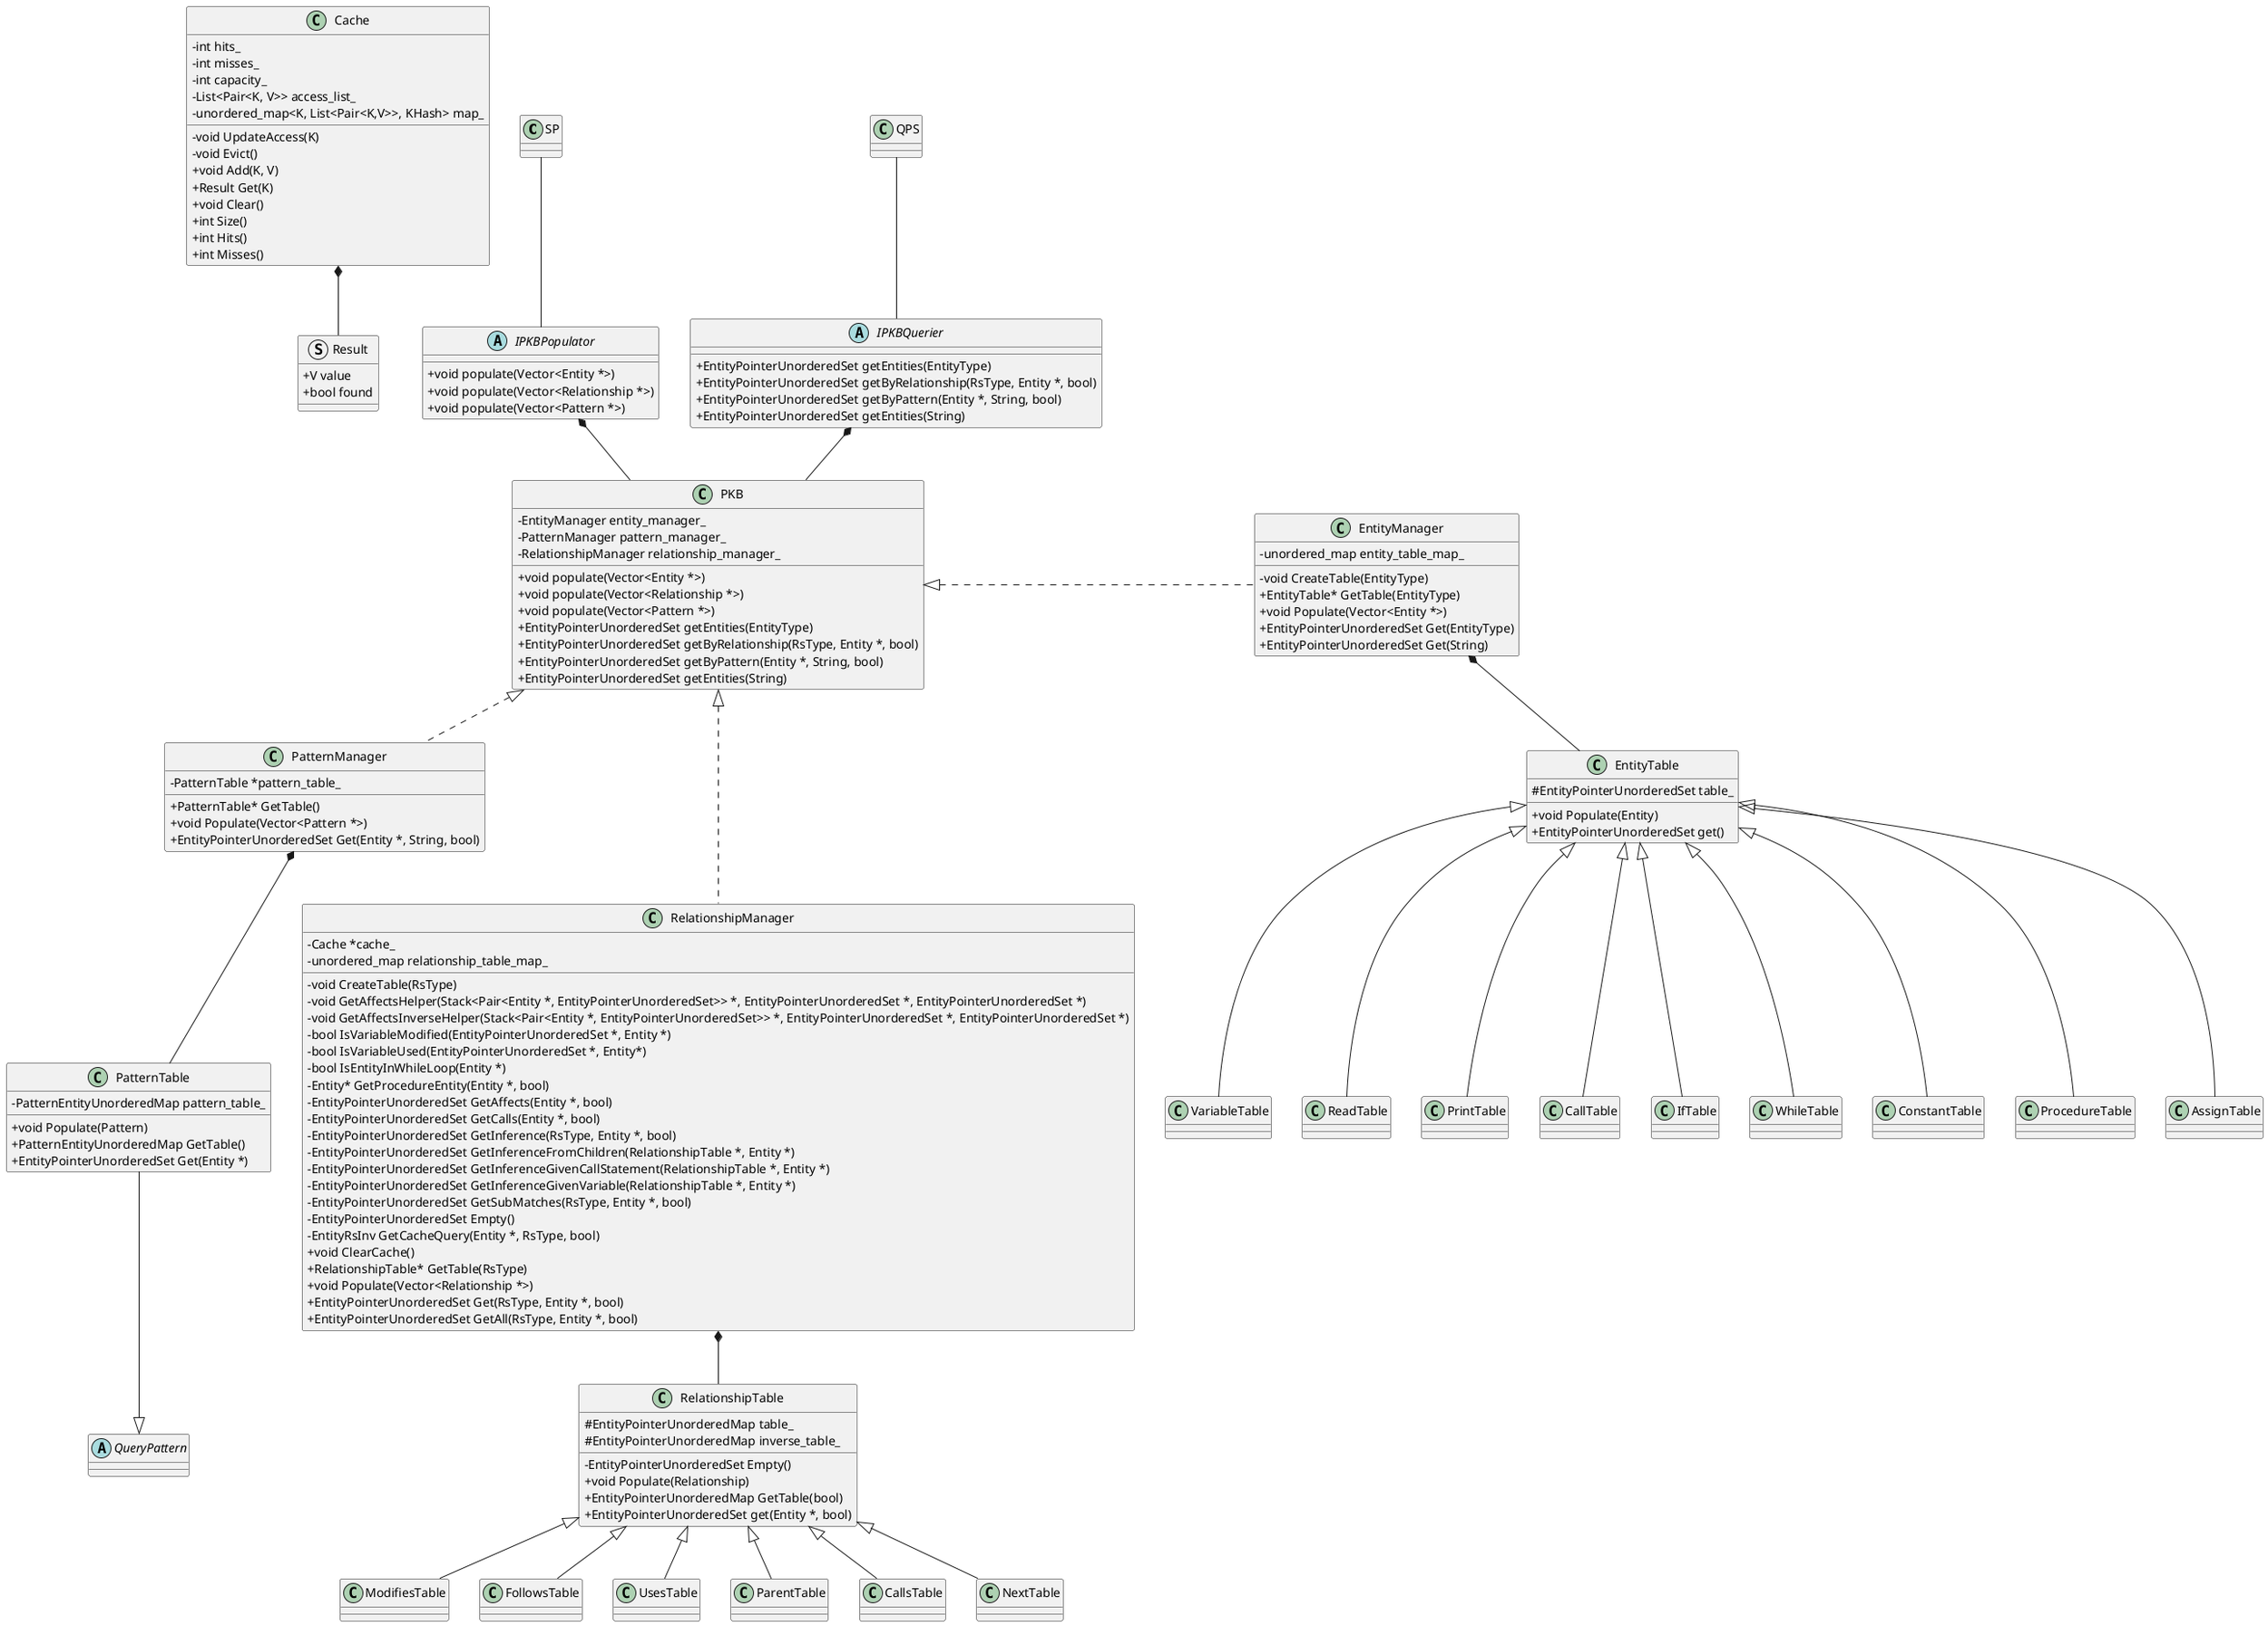 @startuml
skinparam classAttributeIconSize 0

class SP
class QPS
class PKB

abstract class IPKBPopulator {
	+void populate(Vector<Entity *>)
    +void populate(Vector<Relationship *>)
    +void populate(Vector<Pattern *>)
}

abstract class IPKBQuerier {
	+EntityPointerUnorderedSet getEntities(EntityType)
	+EntityPointerUnorderedSet getByRelationship(RsType, Entity *, bool)
	+EntityPointerUnorderedSet getByPattern(Entity *, String, bool)
	+EntityPointerUnorderedSet getEntities(String)
}

class PKB {
    -EntityManager entity_manager_
    -PatternManager pattern_manager_
    -RelationshipManager relationship_manager_
	+void populate(Vector<Entity *>)
    +void populate(Vector<Relationship *>)
    +void populate(Vector<Pattern *>)
	+EntityPointerUnorderedSet getEntities(EntityType)
	+EntityPointerUnorderedSet getByRelationship(RsType, Entity *, bool)
	+EntityPointerUnorderedSet getByPattern(Entity *, String, bool)
	+EntityPointerUnorderedSet getEntities(String)
}

class EntityManager {
    -unordered_map entity_table_map_ 
    -void CreateTable(EntityType)
    +EntityTable* GetTable(EntityType) 
    +void Populate(Vector<Entity *>)
    +EntityPointerUnorderedSet Get(EntityType)
    +EntityPointerUnorderedSet Get(String)
}

class RelationshipManager {
    -Cache *cache_
    -unordered_map relationship_table_map_
    -void CreateTable(RsType)
    -void GetAffectsHelper(Stack<Pair<Entity *, EntityPointerUnorderedSet>> *, EntityPointerUnorderedSet *, EntityPointerUnorderedSet *)
    -void GetAffectsInverseHelper(Stack<Pair<Entity *, EntityPointerUnorderedSet>> *, EntityPointerUnorderedSet *, EntityPointerUnorderedSet *)
    -bool IsVariableModified(EntityPointerUnorderedSet *, Entity *)
    -bool IsVariableUsed(EntityPointerUnorderedSet *, Entity*)
    -bool IsEntityInWhileLoop(Entity *)
    -Entity* GetProcedureEntity(Entity *, bool)
    -EntityPointerUnorderedSet GetAffects(Entity *, bool)
    -EntityPointerUnorderedSet GetCalls(Entity *, bool)
    -EntityPointerUnorderedSet GetInference(RsType, Entity *, bool)
    -EntityPointerUnorderedSet GetInferenceFromChildren(RelationshipTable *, Entity *)
    -EntityPointerUnorderedSet GetInferenceGivenCallStatement(RelationshipTable *, Entity *)
    -EntityPointerUnorderedSet GetInferenceGivenVariable(RelationshipTable *, Entity *)
    -EntityPointerUnorderedSet GetSubMatches(RsType, Entity *, bool) 
    -EntityPointerUnorderedSet Empty()
    -EntityRsInv GetCacheQuery(Entity *, RsType, bool)
    +void ClearCache()
    +RelationshipTable* GetTable(RsType)
    +void Populate(Vector<Relationship *>) 
    +EntityPointerUnorderedSet Get(RsType, Entity *, bool)
    +EntityPointerUnorderedSet GetAll(RsType, Entity *, bool)
}

class PatternManager {
    -PatternTable *pattern_table_
    +PatternTable* GetTable()
    +void Populate(Vector<Pattern *>)
    +EntityPointerUnorderedSet Get(Entity *, String, bool)
}

class RelationshipTable {
    #EntityPointerUnorderedMap table_
    #EntityPointerUnorderedMap inverse_table_
    -EntityPointerUnorderedSet Empty()
    +void Populate(Relationship)
    +EntityPointerUnorderedMap GetTable(bool)
    +EntityPointerUnorderedSet get(Entity *, bool) 
}

class EntityTable {
    #EntityPointerUnorderedSet table_
    +void Populate(Entity)
    +EntityPointerUnorderedSet get()
}

class PatternTable {
    -PatternEntityUnorderedMap pattern_table_
    +void Populate(Pattern)
    +PatternEntityUnorderedMap GetTable()
    +EntityPointerUnorderedSet Get(Entity *)
}

class Cache {
    -int hits_
    -int misses_
    -int capacity_
    -List<Pair<K, V>> access_list_
    -unordered_map<K, List<Pair<K,V>>, KHash> map_
    -void UpdateAccess(K)
    -void Evict()
    +void Add(K, V)
    +Result Get(K)
    +void Clear()
    +int Size()
    +int Hits()
    +int Misses()
}

struct Result {
    +V value
    +bool found
}

abstract class "QueryPattern"

class VariableTable {
}

class ReadTable {
}

class PrintTable {
}

class CallTable {
}

class IfTable {
}

class WhileTable {
}

class ConstantTable {
}

class ProcedureTable {
}

class AssignTable {
}

class ModifiesTable {
}

class FollowsTable {
}  

class UsesTable {
}

class ParentTable {
} 

class CallsTable {
} 

class NextTable {
} 

IPKBPopulator *-down- PKB
IPKBQuerier *-down- PKB
SP -down- IPKBPopulator
QPS -down- IPKBQuerier

PKB <|.down EntityManager
PKB <|.down.  PatternManager
PKB <|.down.. RelationshipManager

EntityTable -up-* EntityManager

VariableTable -up-|> EntityTable
ReadTable -up-|> EntityTable
PrintTable -up-|> EntityTable
CallTable -up-|> EntityTable
IfTable -up-|> EntityTable
WhileTable -up-|> EntityTable
ConstantTable -up-|> EntityTable
ProcedureTable -up-|> EntityTable
AssignTable -up-|> EntityTable

RelationshipTable -up-* RelationshipManager 

ModifiesTable -up-|> RelationshipTable
FollowsTable -up-|> RelationshipTable 
UsesTable -up-|> RelationshipTable
ParentTable -up-|> RelationshipTable 
CallsTable -up-|> RelationshipTable 
NextTable -up-|> RelationshipTable 

PatternTable -up-* PatternManager
PatternTable -down-|> QueryPattern

Result -up-* Cache

@enduml